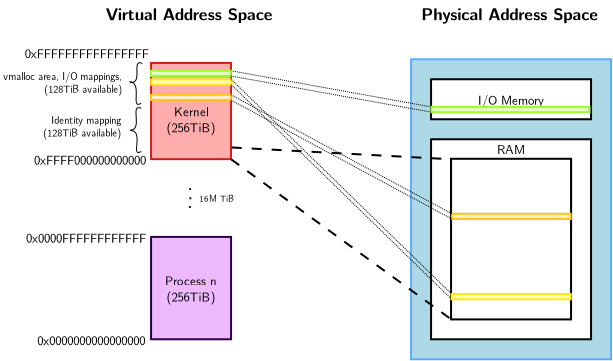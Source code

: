 <?xml version="1.0" encoding="UTF-8"?>
<dia:diagram xmlns:dia="http://www.lysator.liu.se/~alla/dia/">
  <dia:layer name="Arrière-plan" visible="true" connectable="true" active="true">
    <dia:object type="Standard - Box" version="0" id="O0">
      <dia:attribute name="obj_pos">
        <dia:point val="26.242,8.678"/>
      </dia:attribute>
      <dia:attribute name="obj_bb">
        <dia:rectangle val="26.192,8.628;30.292,13.538"/>
      </dia:attribute>
      <dia:attribute name="elem_corner">
        <dia:point val="26.242,8.678"/>
      </dia:attribute>
      <dia:attribute name="elem_width">
        <dia:real val="4"/>
      </dia:attribute>
      <dia:attribute name="elem_height">
        <dia:real val="4.81"/>
      </dia:attribute>
      <dia:attribute name="border_width">
        <dia:real val="0.1"/>
      </dia:attribute>
      <dia:attribute name="border_color">
        <dia:color val="#cc1f1aff"/>
      </dia:attribute>
      <dia:attribute name="inner_color">
        <dia:color val="#ffacacff"/>
      </dia:attribute>
      <dia:attribute name="show_background">
        <dia:boolean val="true"/>
      </dia:attribute>
    </dia:object>
    <dia:object type="Standard - Box" version="0" id="O1">
      <dia:attribute name="obj_pos">
        <dia:point val="26.242,17.377"/>
      </dia:attribute>
      <dia:attribute name="obj_bb">
        <dia:rectangle val="26.192,17.327;30.292,22.545"/>
      </dia:attribute>
      <dia:attribute name="elem_corner">
        <dia:point val="26.242,17.377"/>
      </dia:attribute>
      <dia:attribute name="elem_width">
        <dia:real val="4"/>
      </dia:attribute>
      <dia:attribute name="elem_height">
        <dia:real val="5.118"/>
      </dia:attribute>
      <dia:attribute name="border_width">
        <dia:real val="0.1"/>
      </dia:attribute>
      <dia:attribute name="border_color">
        <dia:color val="#2f004aff"/>
      </dia:attribute>
      <dia:attribute name="inner_color">
        <dia:color val="#efb9ffff"/>
      </dia:attribute>
      <dia:attribute name="show_background">
        <dia:boolean val="true"/>
      </dia:attribute>
    </dia:object>
    <dia:object type="Standard - Text" version="1" id="O2">
      <dia:attribute name="obj_pos">
        <dia:point val="28.242,11.472"/>
      </dia:attribute>
      <dia:attribute name="obj_bb">
        <dia:rectangle val="27.004,10.604;29.479,12.34"/>
      </dia:attribute>
      <dia:attribute name="text">
        <dia:composite type="text">
          <dia:attribute name="string">
            <dia:string>#Kernel
(256TiB)#</dia:string>
          </dia:attribute>
          <dia:attribute name="font">
            <dia:font family="Latin Modern Sans" style="0" name="Courier"/>
          </dia:attribute>
          <dia:attribute name="height">
            <dia:real val="0.8"/>
          </dia:attribute>
          <dia:attribute name="pos">
            <dia:point val="28.242,11.342"/>
          </dia:attribute>
          <dia:attribute name="color">
            <dia:color val="#000000ff"/>
          </dia:attribute>
          <dia:attribute name="alignment">
            <dia:enum val="1"/>
          </dia:attribute>
        </dia:composite>
      </dia:attribute>
      <dia:attribute name="valign">
        <dia:enum val="2"/>
      </dia:attribute>
    </dia:object>
    <dia:object type="Standard - Text" version="1" id="O3">
      <dia:attribute name="obj_pos">
        <dia:point val="26.33,8.643"/>
      </dia:attribute>
      <dia:attribute name="obj_bb">
        <dia:rectangle val="19.663,7.706;26.33,8.643"/>
      </dia:attribute>
      <dia:attribute name="text">
        <dia:composite type="text">
          <dia:attribute name="string">
            <dia:string>#0xFFFFFFFFFFFFFFFF #</dia:string>
          </dia:attribute>
          <dia:attribute name="font">
            <dia:font family="Latin Modern Sans" style="0" name="Courier"/>
          </dia:attribute>
          <dia:attribute name="height">
            <dia:real val="0.8"/>
          </dia:attribute>
          <dia:attribute name="pos">
            <dia:point val="26.33,8.445"/>
          </dia:attribute>
          <dia:attribute name="color">
            <dia:color val="#000000ff"/>
          </dia:attribute>
          <dia:attribute name="alignment">
            <dia:enum val="2"/>
          </dia:attribute>
        </dia:composite>
      </dia:attribute>
      <dia:attribute name="valign">
        <dia:enum val="1"/>
      </dia:attribute>
    </dia:object>
    <dia:object type="Standard - Text" version="1" id="O4">
      <dia:attribute name="obj_pos">
        <dia:point val="25.994,13.495"/>
      </dia:attribute>
      <dia:attribute name="obj_bb">
        <dia:rectangle val="20.079,13.027;25.994,13.964"/>
      </dia:attribute>
      <dia:attribute name="text">
        <dia:composite type="text">
          <dia:attribute name="string">
            <dia:string>#0xFFFF000000000000#</dia:string>
          </dia:attribute>
          <dia:attribute name="font">
            <dia:font family="Latin Modern Sans" style="0" name="Courier"/>
          </dia:attribute>
          <dia:attribute name="height">
            <dia:real val="0.8"/>
          </dia:attribute>
          <dia:attribute name="pos">
            <dia:point val="25.994,13.766"/>
          </dia:attribute>
          <dia:attribute name="color">
            <dia:color val="#000000ff"/>
          </dia:attribute>
          <dia:attribute name="alignment">
            <dia:enum val="2"/>
          </dia:attribute>
        </dia:composite>
      </dia:attribute>
      <dia:attribute name="valign">
        <dia:enum val="2"/>
      </dia:attribute>
    </dia:object>
    <dia:object type="Standard - Text" version="1" id="O5">
      <dia:attribute name="obj_pos">
        <dia:point val="26.15,22.06"/>
      </dia:attribute>
      <dia:attribute name="obj_bb">
        <dia:rectangle val="20.203,22.06;26.15,22.996"/>
      </dia:attribute>
      <dia:attribute name="text">
        <dia:composite type="text">
          <dia:attribute name="string">
            <dia:string>#0x0000000000000000 #</dia:string>
          </dia:attribute>
          <dia:attribute name="font">
            <dia:font family="Latin Modern Sans" style="0" name="Courier"/>
          </dia:attribute>
          <dia:attribute name="height">
            <dia:real val="0.8"/>
          </dia:attribute>
          <dia:attribute name="pos">
            <dia:point val="26.15,22.799"/>
          </dia:attribute>
          <dia:attribute name="color">
            <dia:color val="#000000ff"/>
          </dia:attribute>
          <dia:attribute name="alignment">
            <dia:enum val="2"/>
          </dia:attribute>
        </dia:composite>
      </dia:attribute>
      <dia:attribute name="valign">
        <dia:enum val="0"/>
      </dia:attribute>
    </dia:object>
    <dia:object type="Standard - Text" version="1" id="O6">
      <dia:attribute name="obj_pos">
        <dia:point val="28.242,19.936"/>
      </dia:attribute>
      <dia:attribute name="obj_bb">
        <dia:rectangle val="26.957,19.068;29.527,20.805"/>
      </dia:attribute>
      <dia:attribute name="text">
        <dia:composite type="text">
          <dia:attribute name="string">
            <dia:string>#Process n
(256TiB)#</dia:string>
          </dia:attribute>
          <dia:attribute name="font">
            <dia:font family="Latin Modern Sans" style="0" name="Courier"/>
          </dia:attribute>
          <dia:attribute name="height">
            <dia:real val="0.8"/>
          </dia:attribute>
          <dia:attribute name="pos">
            <dia:point val="28.242,19.807"/>
          </dia:attribute>
          <dia:attribute name="color">
            <dia:color val="#000000ff"/>
          </dia:attribute>
          <dia:attribute name="alignment">
            <dia:enum val="1"/>
          </dia:attribute>
        </dia:composite>
      </dia:attribute>
      <dia:attribute name="valign">
        <dia:enum val="2"/>
      </dia:attribute>
      <dia:connections>
        <dia:connection handle="0" to="O1" connection="8"/>
      </dia:connections>
    </dia:object>
    <dia:object type="Standard - Box" version="0" id="O7">
      <dia:attribute name="obj_pos">
        <dia:point val="39.242,8.495"/>
      </dia:attribute>
      <dia:attribute name="obj_bb">
        <dia:rectangle val="39.192,8.445;49.292,23.546"/>
      </dia:attribute>
      <dia:attribute name="elem_corner">
        <dia:point val="39.242,8.495"/>
      </dia:attribute>
      <dia:attribute name="elem_width">
        <dia:real val="10"/>
      </dia:attribute>
      <dia:attribute name="elem_height">
        <dia:real val="15"/>
      </dia:attribute>
      <dia:attribute name="border_width">
        <dia:real val="0.1"/>
      </dia:attribute>
      <dia:attribute name="border_color">
        <dia:color val="#5cacffff"/>
      </dia:attribute>
      <dia:attribute name="inner_color">
        <dia:color val="#add8e6ff"/>
      </dia:attribute>
      <dia:attribute name="show_background">
        <dia:boolean val="true"/>
      </dia:attribute>
    </dia:object>
    <dia:object type="Standard - Box" version="0" id="O8">
      <dia:attribute name="obj_pos">
        <dia:point val="40.242,9.495"/>
      </dia:attribute>
      <dia:attribute name="obj_bb">
        <dia:rectangle val="40.192,9.445;48.292,11.546"/>
      </dia:attribute>
      <dia:attribute name="elem_corner">
        <dia:point val="40.242,9.495"/>
      </dia:attribute>
      <dia:attribute name="elem_width">
        <dia:real val="8"/>
      </dia:attribute>
      <dia:attribute name="elem_height">
        <dia:real val="2"/>
      </dia:attribute>
      <dia:attribute name="show_background">
        <dia:boolean val="true"/>
      </dia:attribute>
    </dia:object>
    <dia:object type="Standard - Text" version="1" id="O9">
      <dia:attribute name="obj_pos">
        <dia:point val="44.242,10.495"/>
      </dia:attribute>
      <dia:attribute name="obj_bb">
        <dia:rectangle val="42.567,10.027;45.917,10.964"/>
      </dia:attribute>
      <dia:attribute name="text">
        <dia:composite type="text">
          <dia:attribute name="string">
            <dia:string>#I/O Memory#</dia:string>
          </dia:attribute>
          <dia:attribute name="font">
            <dia:font family="Latin Modern Sans" style="0" name="Courier"/>
          </dia:attribute>
          <dia:attribute name="height">
            <dia:real val="0.8"/>
          </dia:attribute>
          <dia:attribute name="pos">
            <dia:point val="44.242,10.766"/>
          </dia:attribute>
          <dia:attribute name="color">
            <dia:color val="#000000ff"/>
          </dia:attribute>
          <dia:attribute name="alignment">
            <dia:enum val="1"/>
          </dia:attribute>
        </dia:composite>
      </dia:attribute>
      <dia:attribute name="valign">
        <dia:enum val="2"/>
      </dia:attribute>
      <dia:connections>
        <dia:connection handle="0" to="O8" connection="8"/>
      </dia:connections>
    </dia:object>
    <dia:object type="Standard - Box" version="0" id="O10">
      <dia:attribute name="obj_pos">
        <dia:point val="40.242,12.495"/>
      </dia:attribute>
      <dia:attribute name="obj_bb">
        <dia:rectangle val="40.192,12.445;48.292,22.546"/>
      </dia:attribute>
      <dia:attribute name="elem_corner">
        <dia:point val="40.242,12.495"/>
      </dia:attribute>
      <dia:attribute name="elem_width">
        <dia:real val="8"/>
      </dia:attribute>
      <dia:attribute name="elem_height">
        <dia:real val="10"/>
      </dia:attribute>
      <dia:attribute name="show_background">
        <dia:boolean val="true"/>
      </dia:attribute>
    </dia:object>
    <dia:object type="Standard - Box" version="0" id="O11">
      <dia:attribute name="obj_pos">
        <dia:point val="41.242,13.495"/>
      </dia:attribute>
      <dia:attribute name="obj_bb">
        <dia:rectangle val="41.192,13.445;47.292,17.079"/>
      </dia:attribute>
      <dia:attribute name="elem_corner">
        <dia:point val="41.242,13.495"/>
      </dia:attribute>
      <dia:attribute name="elem_width">
        <dia:real val="6"/>
      </dia:attribute>
      <dia:attribute name="elem_height">
        <dia:real val="3.533"/>
      </dia:attribute>
      <dia:attribute name="show_background">
        <dia:boolean val="true"/>
      </dia:attribute>
    </dia:object>
    <dia:object type="Standard - Box" version="0" id="O12">
      <dia:attribute name="obj_pos">
        <dia:point val="41.242,13.471"/>
      </dia:attribute>
      <dia:attribute name="obj_bb">
        <dia:rectangle val="41.192,13.421;47.292,21.551"/>
      </dia:attribute>
      <dia:attribute name="elem_corner">
        <dia:point val="41.242,13.471"/>
      </dia:attribute>
      <dia:attribute name="elem_width">
        <dia:real val="6"/>
      </dia:attribute>
      <dia:attribute name="elem_height">
        <dia:real val="8.031"/>
      </dia:attribute>
      <dia:attribute name="show_background">
        <dia:boolean val="true"/>
      </dia:attribute>
    </dia:object>
    <dia:object type="Standard - Text" version="1" id="O13">
      <dia:attribute name="obj_pos">
        <dia:point val="44.242,12.495"/>
      </dia:attribute>
      <dia:attribute name="obj_bb">
        <dia:rectangle val="43.542,12.495;44.942,13.432"/>
      </dia:attribute>
      <dia:attribute name="text">
        <dia:composite type="text">
          <dia:attribute name="string">
            <dia:string>#RAM#</dia:string>
          </dia:attribute>
          <dia:attribute name="font">
            <dia:font family="Latin Modern Sans" style="0" name="Courier"/>
          </dia:attribute>
          <dia:attribute name="height">
            <dia:real val="0.8"/>
          </dia:attribute>
          <dia:attribute name="pos">
            <dia:point val="44.242,13.234"/>
          </dia:attribute>
          <dia:attribute name="color">
            <dia:color val="#000000ff"/>
          </dia:attribute>
          <dia:attribute name="alignment">
            <dia:enum val="1"/>
          </dia:attribute>
        </dia:composite>
      </dia:attribute>
      <dia:attribute name="valign">
        <dia:enum val="0"/>
      </dia:attribute>
      <dia:connections>
        <dia:connection handle="0" to="O10" connection="1"/>
      </dia:connections>
    </dia:object>
    <dia:object type="Standard - Text" version="1" id="O14">
      <dia:attribute name="obj_pos">
        <dia:point val="44.173,6.799"/>
      </dia:attribute>
      <dia:attribute name="obj_bb">
        <dia:rectangle val="39.644,5.587;48.702,6.799"/>
      </dia:attribute>
      <dia:attribute name="text">
        <dia:composite type="text">
          <dia:attribute name="string">
            <dia:string>#Physical Address Space#</dia:string>
          </dia:attribute>
          <dia:attribute name="font">
            <dia:font family="Latin Modern Sans" style="80" name="Courier"/>
          </dia:attribute>
          <dia:attribute name="height">
            <dia:real val="1.058"/>
          </dia:attribute>
          <dia:attribute name="pos">
            <dia:point val="44.173,6.548"/>
          </dia:attribute>
          <dia:attribute name="color">
            <dia:color val="#000000ff"/>
          </dia:attribute>
          <dia:attribute name="alignment">
            <dia:enum val="1"/>
          </dia:attribute>
        </dia:composite>
      </dia:attribute>
      <dia:attribute name="valign">
        <dia:enum val="1"/>
      </dia:attribute>
    </dia:object>
    <dia:object type="Standard - Line" version="0" id="O15">
      <dia:attribute name="obj_pos">
        <dia:point val="30.231,9.067"/>
      </dia:attribute>
      <dia:attribute name="obj_bb">
        <dia:rectangle val="30.202,9.038;40.29,10.908"/>
      </dia:attribute>
      <dia:attribute name="conn_endpoints">
        <dia:point val="30.231,9.067"/>
        <dia:point val="40.261,10.879"/>
      </dia:attribute>
      <dia:attribute name="numcp">
        <dia:int val="1"/>
      </dia:attribute>
      <dia:attribute name="line_width">
        <dia:real val="0.05"/>
      </dia:attribute>
      <dia:attribute name="line_style">
        <dia:enum val="4"/>
      </dia:attribute>
      <dia:attribute name="dashlength">
        <dia:real val="0.5"/>
      </dia:attribute>
      <dia:connections>
        <dia:connection handle="0" to="O20" connection="2"/>
        <dia:connection handle="1" to="O22" connection="0"/>
      </dia:connections>
    </dia:object>
    <dia:object type="Standard - Line" version="0" id="O16">
      <dia:attribute name="obj_pos">
        <dia:point val="30.242,13.495"/>
      </dia:attribute>
      <dia:attribute name="obj_bb">
        <dia:rectangle val="30.172,13.426;41.312,21.565"/>
      </dia:attribute>
      <dia:attribute name="conn_endpoints">
        <dia:point val="30.242,13.495"/>
        <dia:point val="41.242,21.495"/>
      </dia:attribute>
      <dia:attribute name="numcp">
        <dia:int val="1"/>
      </dia:attribute>
      <dia:attribute name="line_style">
        <dia:enum val="1"/>
      </dia:attribute>
      <dia:attribute name="dashlength">
        <dia:real val="0.5"/>
      </dia:attribute>
    </dia:object>
    <dia:object type="Standard - Line" version="0" id="O17">
      <dia:attribute name="obj_pos">
        <dia:point val="30.274,12.905"/>
      </dia:attribute>
      <dia:attribute name="obj_bb">
        <dia:rectangle val="30.221,12.852;41.294,13.548"/>
      </dia:attribute>
      <dia:attribute name="conn_endpoints">
        <dia:point val="30.274,12.905"/>
        <dia:point val="41.242,13.495"/>
      </dia:attribute>
      <dia:attribute name="numcp">
        <dia:int val="1"/>
      </dia:attribute>
      <dia:attribute name="line_style">
        <dia:enum val="1"/>
      </dia:attribute>
      <dia:attribute name="dashlength">
        <dia:real val="0.5"/>
      </dia:attribute>
      <dia:connections>
        <dia:connection handle="1" to="O11" connection="0"/>
      </dia:connections>
    </dia:object>
    <dia:object type="Standard - Text" version="1" id="O18">
      <dia:attribute name="obj_pos">
        <dia:point val="28.146,6.794"/>
      </dia:attribute>
      <dia:attribute name="obj_bb">
        <dia:rectangle val="23.873,5.583;32.418,6.794"/>
      </dia:attribute>
      <dia:attribute name="text">
        <dia:composite type="text">
          <dia:attribute name="string">
            <dia:string>#Virtual Address Space#</dia:string>
          </dia:attribute>
          <dia:attribute name="font">
            <dia:font family="Latin Modern Sans" style="80" name="Courier"/>
          </dia:attribute>
          <dia:attribute name="height">
            <dia:real val="1.058"/>
          </dia:attribute>
          <dia:attribute name="pos">
            <dia:point val="28.146,6.543"/>
          </dia:attribute>
          <dia:attribute name="color">
            <dia:color val="#000000ff"/>
          </dia:attribute>
          <dia:attribute name="alignment">
            <dia:enum val="1"/>
          </dia:attribute>
        </dia:composite>
      </dia:attribute>
      <dia:attribute name="valign">
        <dia:enum val="1"/>
      </dia:attribute>
    </dia:object>
    <dia:object type="Standard - Box" version="0" id="O19">
      <dia:attribute name="obj_pos">
        <dia:point val="26.254,9.503"/>
      </dia:attribute>
      <dia:attribute name="obj_bb">
        <dia:rectangle val="26.204,9.453;30.304,9.816"/>
      </dia:attribute>
      <dia:attribute name="elem_corner">
        <dia:point val="26.254,9.503"/>
      </dia:attribute>
      <dia:attribute name="elem_width">
        <dia:real val="4"/>
      </dia:attribute>
      <dia:attribute name="elem_height">
        <dia:real val="0.263"/>
      </dia:attribute>
      <dia:attribute name="border_width">
        <dia:real val="0.1"/>
      </dia:attribute>
      <dia:attribute name="border_color">
        <dia:color val="#ffeb11ff"/>
      </dia:attribute>
      <dia:attribute name="inner_color">
        <dia:color val="#fffdbbff"/>
      </dia:attribute>
      <dia:attribute name="show_background">
        <dia:boolean val="true"/>
      </dia:attribute>
    </dia:object>
    <dia:object type="Standard - Box" version="0" id="O20">
      <dia:attribute name="obj_pos">
        <dia:point val="26.231,9.067"/>
      </dia:attribute>
      <dia:attribute name="obj_bb">
        <dia:rectangle val="26.181,9.017;30.281,9.38"/>
      </dia:attribute>
      <dia:attribute name="elem_corner">
        <dia:point val="26.231,9.067"/>
      </dia:attribute>
      <dia:attribute name="elem_width">
        <dia:real val="4"/>
      </dia:attribute>
      <dia:attribute name="elem_height">
        <dia:real val="0.263"/>
      </dia:attribute>
      <dia:attribute name="border_width">
        <dia:real val="0.1"/>
      </dia:attribute>
      <dia:attribute name="border_color">
        <dia:color val="#9ffa2fff"/>
      </dia:attribute>
      <dia:attribute name="inner_color">
        <dia:color val="#e4ffc0ff"/>
      </dia:attribute>
      <dia:attribute name="show_background">
        <dia:boolean val="true"/>
      </dia:attribute>
    </dia:object>
    <dia:object type="Standard - Line" version="0" id="O21">
      <dia:attribute name="obj_pos">
        <dia:point val="30.231,9.33"/>
      </dia:attribute>
      <dia:attribute name="obj_bb">
        <dia:rectangle val="30.202,9.301;40.29,11.17"/>
      </dia:attribute>
      <dia:attribute name="conn_endpoints">
        <dia:point val="30.231,9.33"/>
        <dia:point val="40.261,11.141"/>
      </dia:attribute>
      <dia:attribute name="numcp">
        <dia:int val="1"/>
      </dia:attribute>
      <dia:attribute name="line_width">
        <dia:real val="0.05"/>
      </dia:attribute>
      <dia:attribute name="line_style">
        <dia:enum val="4"/>
      </dia:attribute>
      <dia:attribute name="dashlength">
        <dia:real val="0.5"/>
      </dia:attribute>
      <dia:connections>
        <dia:connection handle="0" to="O20" connection="7"/>
        <dia:connection handle="1" to="O22" connection="5"/>
      </dia:connections>
    </dia:object>
    <dia:object type="Standard - Box" version="0" id="O22">
      <dia:attribute name="obj_pos">
        <dia:point val="40.261,10.879"/>
      </dia:attribute>
      <dia:attribute name="obj_bb">
        <dia:rectangle val="40.211,10.829;48.214,11.191"/>
      </dia:attribute>
      <dia:attribute name="elem_corner">
        <dia:point val="40.261,10.879"/>
      </dia:attribute>
      <dia:attribute name="elem_width">
        <dia:real val="7.903"/>
      </dia:attribute>
      <dia:attribute name="elem_height">
        <dia:real val="0.263"/>
      </dia:attribute>
      <dia:attribute name="border_width">
        <dia:real val="0.1"/>
      </dia:attribute>
      <dia:attribute name="border_color">
        <dia:color val="#9ffa2fff"/>
      </dia:attribute>
      <dia:attribute name="inner_color">
        <dia:color val="#e4ffc0ff"/>
      </dia:attribute>
      <dia:attribute name="show_background">
        <dia:boolean val="true"/>
      </dia:attribute>
    </dia:object>
    <dia:object type="Standard - Line" version="0" id="O23">
      <dia:attribute name="obj_pos">
        <dia:point val="30.254,9.503"/>
      </dia:attribute>
      <dia:attribute name="obj_bb">
        <dia:rectangle val="30.218,9.468;41.305,20.267"/>
      </dia:attribute>
      <dia:attribute name="conn_endpoints">
        <dia:point val="30.254,9.503"/>
        <dia:point val="41.27,20.232"/>
      </dia:attribute>
      <dia:attribute name="numcp">
        <dia:int val="1"/>
      </dia:attribute>
      <dia:attribute name="line_width">
        <dia:real val="0.05"/>
      </dia:attribute>
      <dia:attribute name="line_style">
        <dia:enum val="4"/>
      </dia:attribute>
      <dia:attribute name="dashlength">
        <dia:real val="0.5"/>
      </dia:attribute>
      <dia:connections>
        <dia:connection handle="0" to="O19" connection="2"/>
        <dia:connection handle="1" to="O25" connection="0"/>
      </dia:connections>
    </dia:object>
    <dia:object type="Standard - Line" version="0" id="O24">
      <dia:attribute name="obj_pos">
        <dia:point val="30.254,9.766"/>
      </dia:attribute>
      <dia:attribute name="obj_bb">
        <dia:rectangle val="30.218,9.731;41.305,20.53"/>
      </dia:attribute>
      <dia:attribute name="conn_endpoints">
        <dia:point val="30.254,9.766"/>
        <dia:point val="41.27,20.495"/>
      </dia:attribute>
      <dia:attribute name="numcp">
        <dia:int val="1"/>
      </dia:attribute>
      <dia:attribute name="line_width">
        <dia:real val="0.05"/>
      </dia:attribute>
      <dia:attribute name="line_style">
        <dia:enum val="4"/>
      </dia:attribute>
      <dia:attribute name="dashlength">
        <dia:real val="0.5"/>
      </dia:attribute>
      <dia:connections>
        <dia:connection handle="0" to="O19" connection="7"/>
        <dia:connection handle="1" to="O25" connection="5"/>
      </dia:connections>
    </dia:object>
    <dia:object type="Standard - Box" version="0" id="O25">
      <dia:attribute name="obj_pos">
        <dia:point val="41.27,20.232"/>
      </dia:attribute>
      <dia:attribute name="obj_bb">
        <dia:rectangle val="41.22,20.182;47.274,20.545"/>
      </dia:attribute>
      <dia:attribute name="elem_corner">
        <dia:point val="41.27,20.232"/>
      </dia:attribute>
      <dia:attribute name="elem_width">
        <dia:real val="5.954"/>
      </dia:attribute>
      <dia:attribute name="elem_height">
        <dia:real val="0.263"/>
      </dia:attribute>
      <dia:attribute name="border_width">
        <dia:real val="0.1"/>
      </dia:attribute>
      <dia:attribute name="border_color">
        <dia:color val="#ffeb11ff"/>
      </dia:attribute>
      <dia:attribute name="inner_color">
        <dia:color val="#fffdbbff"/>
      </dia:attribute>
      <dia:attribute name="show_background">
        <dia:boolean val="true"/>
      </dia:attribute>
    </dia:object>
    <dia:object type="Standard - Box" version="0" id="O26">
      <dia:attribute name="obj_pos">
        <dia:point val="26.231,10.27"/>
      </dia:attribute>
      <dia:attribute name="obj_bb">
        <dia:rectangle val="26.181,10.22;30.281,10.583"/>
      </dia:attribute>
      <dia:attribute name="elem_corner">
        <dia:point val="26.231,10.27"/>
      </dia:attribute>
      <dia:attribute name="elem_width">
        <dia:real val="4"/>
      </dia:attribute>
      <dia:attribute name="elem_height">
        <dia:real val="0.263"/>
      </dia:attribute>
      <dia:attribute name="border_width">
        <dia:real val="0.1"/>
      </dia:attribute>
      <dia:attribute name="border_color">
        <dia:color val="#ffc31bff"/>
      </dia:attribute>
      <dia:attribute name="inner_color">
        <dia:color val="#ffefc5ff"/>
      </dia:attribute>
      <dia:attribute name="show_background">
        <dia:boolean val="true"/>
      </dia:attribute>
    </dia:object>
    <dia:object type="Standard - Box" version="0" id="O27">
      <dia:attribute name="obj_pos">
        <dia:point val="41.286,16.22"/>
      </dia:attribute>
      <dia:attribute name="obj_bb">
        <dia:rectangle val="41.236,16.17;47.274,16.533"/>
      </dia:attribute>
      <dia:attribute name="elem_corner">
        <dia:point val="41.286,16.22"/>
      </dia:attribute>
      <dia:attribute name="elem_width">
        <dia:real val="5.938"/>
      </dia:attribute>
      <dia:attribute name="elem_height">
        <dia:real val="0.263"/>
      </dia:attribute>
      <dia:attribute name="border_width">
        <dia:real val="0.1"/>
      </dia:attribute>
      <dia:attribute name="border_color">
        <dia:color val="#ffc31bff"/>
      </dia:attribute>
      <dia:attribute name="inner_color">
        <dia:color val="#ffefc5ff"/>
      </dia:attribute>
      <dia:attribute name="show_background">
        <dia:boolean val="true"/>
      </dia:attribute>
    </dia:object>
    <dia:object type="Standard - Line" version="0" id="O28">
      <dia:attribute name="obj_pos">
        <dia:point val="30.231,10.27"/>
      </dia:attribute>
      <dia:attribute name="obj_bb">
        <dia:rectangle val="30.197,10.236;41.32,16.254"/>
      </dia:attribute>
      <dia:attribute name="conn_endpoints">
        <dia:point val="30.231,10.27"/>
        <dia:point val="41.286,16.22"/>
      </dia:attribute>
      <dia:attribute name="numcp">
        <dia:int val="1"/>
      </dia:attribute>
      <dia:attribute name="line_width">
        <dia:real val="0.05"/>
      </dia:attribute>
      <dia:attribute name="line_style">
        <dia:enum val="4"/>
      </dia:attribute>
      <dia:attribute name="dashlength">
        <dia:real val="0.5"/>
      </dia:attribute>
      <dia:connections>
        <dia:connection handle="0" to="O26" connection="2"/>
        <dia:connection handle="1" to="O27" connection="0"/>
      </dia:connections>
    </dia:object>
    <dia:object type="Standard - Line" version="0" id="O29">
      <dia:attribute name="obj_pos">
        <dia:point val="30.231,10.533"/>
      </dia:attribute>
      <dia:attribute name="obj_bb">
        <dia:rectangle val="30.197,10.499;41.32,16.517"/>
      </dia:attribute>
      <dia:attribute name="conn_endpoints">
        <dia:point val="30.231,10.533"/>
        <dia:point val="41.286,16.483"/>
      </dia:attribute>
      <dia:attribute name="numcp">
        <dia:int val="1"/>
      </dia:attribute>
      <dia:attribute name="line_width">
        <dia:real val="0.05"/>
      </dia:attribute>
      <dia:attribute name="line_style">
        <dia:enum val="4"/>
      </dia:attribute>
      <dia:attribute name="dashlength">
        <dia:real val="0.5"/>
      </dia:attribute>
      <dia:connections>
        <dia:connection handle="0" to="O26" connection="7"/>
        <dia:connection handle="1" to="O27" connection="5"/>
      </dia:connections>
    </dia:object>
    <dia:object type="Standard - BezierLine" version="0" id="O30">
      <dia:attribute name="obj_pos">
        <dia:point val="25.812,8.701"/>
      </dia:attribute>
      <dia:attribute name="obj_bb">
        <dia:rectangle val="25.164,8.644;25.845,9.673"/>
      </dia:attribute>
      <dia:attribute name="bez_points">
        <dia:point val="25.812,8.701"/>
        <dia:point val="25.216,8.449"/>
        <dia:point val="25.881,9.756"/>
        <dia:point val="25.193,9.641"/>
      </dia:attribute>
      <dia:attribute name="corner_types">
        <dia:enum val="0"/>
        <dia:enum val="0"/>
      </dia:attribute>
      <dia:attribute name="line_width">
        <dia:real val="0.05"/>
      </dia:attribute>
    </dia:object>
    <dia:object type="Standard - BezierLine" version="0" id="O31">
      <dia:attribute name="obj_pos">
        <dia:point val="25.748,10.695"/>
      </dia:attribute>
      <dia:attribute name="obj_bb">
        <dia:rectangle val="25.129,9.593;25.783,10.775"/>
      </dia:attribute>
      <dia:attribute name="bez_points">
        <dia:point val="25.748,10.695"/>
        <dia:point val="25.175,11.039"/>
        <dia:point val="25.858,9.641"/>
        <dia:point val="25.155,9.619"/>
      </dia:attribute>
      <dia:attribute name="corner_types">
        <dia:enum val="0"/>
        <dia:enum val="0"/>
      </dia:attribute>
      <dia:attribute name="line_width">
        <dia:real val="0.05"/>
      </dia:attribute>
    </dia:object>
    <dia:object type="Standard - BezierLine" version="0" id="O32">
      <dia:attribute name="obj_pos">
        <dia:point val="25.748,10.943"/>
      </dia:attribute>
      <dia:attribute name="obj_bb">
        <dia:rectangle val="25.157,10.887;25.781,12.065"/>
      </dia:attribute>
      <dia:attribute name="bez_points">
        <dia:point val="25.748,10.943"/>
        <dia:point val="25.152,10.691"/>
        <dia:point val="25.87,12.062"/>
        <dia:point val="25.183,12.039"/>
      </dia:attribute>
      <dia:attribute name="corner_types">
        <dia:enum val="0"/>
        <dia:enum val="0"/>
      </dia:attribute>
      <dia:attribute name="line_width">
        <dia:real val="0.05"/>
      </dia:attribute>
    </dia:object>
    <dia:object type="Standard - BezierLine" version="0" id="O33">
      <dia:attribute name="obj_pos">
        <dia:point val="25.753,13.103"/>
      </dia:attribute>
      <dia:attribute name="obj_bb">
        <dia:rectangle val="25.192,12.031;25.787,13.183"/>
      </dia:attribute>
      <dia:attribute name="bez_points">
        <dia:point val="25.753,13.103"/>
        <dia:point val="25.18,13.447"/>
        <dia:point val="25.921,12.079"/>
        <dia:point val="25.218,12.056"/>
      </dia:attribute>
      <dia:attribute name="corner_types">
        <dia:enum val="0"/>
        <dia:enum val="0"/>
      </dia:attribute>
      <dia:attribute name="line_width">
        <dia:real val="0.05"/>
      </dia:attribute>
    </dia:object>
    <dia:object type="Standard - Text" version="1" id="O34">
      <dia:attribute name="obj_pos">
        <dia:point val="24.752,11.824"/>
      </dia:attribute>
      <dia:attribute name="obj_bb">
        <dia:rectangle val="20.79,11.107;24.771,12.541"/>
      </dia:attribute>
      <dia:attribute name="text">
        <dia:composite type="text">
          <dia:attribute name="string">
            <dia:string>#Identity mapping
(128TiB available)#</dia:string>
          </dia:attribute>
          <dia:attribute name="font">
            <dia:font family="Latin Modern Sans" style="0" name="Courier"/>
          </dia:attribute>
          <dia:attribute name="height">
            <dia:real val="0.635"/>
          </dia:attribute>
          <dia:attribute name="pos">
            <dia:point val="24.752,11.712"/>
          </dia:attribute>
          <dia:attribute name="color">
            <dia:color val="#000000ff"/>
          </dia:attribute>
          <dia:attribute name="alignment">
            <dia:enum val="2"/>
          </dia:attribute>
        </dia:composite>
      </dia:attribute>
      <dia:attribute name="valign">
        <dia:enum val="2"/>
      </dia:attribute>
    </dia:object>
    <dia:object type="Standard - Text" version="1" id="O35">
      <dia:attribute name="obj_pos">
        <dia:point val="24.799,9.633"/>
      </dia:attribute>
      <dia:attribute name="obj_bb">
        <dia:rectangle val="18.739,8.944;24.799,10.322"/>
      </dia:attribute>
      <dia:attribute name="text">
        <dia:composite type="text">
          <dia:attribute name="string">
            <dia:string>#vmalloc area, I/O mappings,
(128TiB available)#</dia:string>
          </dia:attribute>
          <dia:attribute name="font">
            <dia:font family="Latin Modern Sans" style="0" name="Courier"/>
          </dia:attribute>
          <dia:attribute name="height">
            <dia:real val="0.635"/>
          </dia:attribute>
          <dia:attribute name="pos">
            <dia:point val="24.799,9.531"/>
          </dia:attribute>
          <dia:attribute name="color">
            <dia:color val="#000000ff"/>
          </dia:attribute>
          <dia:attribute name="alignment">
            <dia:enum val="2"/>
          </dia:attribute>
        </dia:composite>
      </dia:attribute>
      <dia:attribute name="valign">
        <dia:enum val="2"/>
      </dia:attribute>
    </dia:object>
    <dia:object type="Standard - Text" version="1" id="O36">
      <dia:attribute name="obj_pos">
        <dia:point val="25.991,17.4"/>
      </dia:attribute>
      <dia:attribute name="obj_bb">
        <dia:rectangle val="19.715,16.932;25.991,17.868"/>
      </dia:attribute>
      <dia:attribute name="text">
        <dia:composite type="text">
          <dia:attribute name="string">
            <dia:string>#0x0000FFFFFFFFFFFF#</dia:string>
          </dia:attribute>
          <dia:attribute name="font">
            <dia:font family="Latin Modern Sans" style="0" name="Courier"/>
          </dia:attribute>
          <dia:attribute name="height">
            <dia:real val="0.8"/>
          </dia:attribute>
          <dia:attribute name="pos">
            <dia:point val="25.991,17.67"/>
          </dia:attribute>
          <dia:attribute name="color">
            <dia:color val="#000000ff"/>
          </dia:attribute>
          <dia:attribute name="alignment">
            <dia:enum val="2"/>
          </dia:attribute>
        </dia:composite>
      </dia:attribute>
      <dia:attribute name="valign">
        <dia:enum val="2"/>
      </dia:attribute>
    </dia:object>
    <dia:object type="Standard - Text" version="1" id="O37">
      <dia:attribute name="obj_pos">
        <dia:point val="28.342,14.554"/>
      </dia:attribute>
      <dia:attribute name="obj_bb">
        <dia:rectangle val="28.027,13.728;28.342,15.38"/>
      </dia:attribute>
      <dia:attribute name="text">
        <dia:composite type="text">
          <dia:attribute name="string">
            <dia:string>#.#</dia:string>
          </dia:attribute>
          <dia:attribute name="font">
            <dia:font family="Latin Modern Sans" style="0" name="Courier"/>
          </dia:attribute>
          <dia:attribute name="height">
            <dia:real val="1.411"/>
          </dia:attribute>
          <dia:attribute name="pos">
            <dia:point val="28.342,15.031"/>
          </dia:attribute>
          <dia:attribute name="color">
            <dia:color val="#000000ff"/>
          </dia:attribute>
          <dia:attribute name="alignment">
            <dia:enum val="2"/>
          </dia:attribute>
        </dia:composite>
      </dia:attribute>
      <dia:attribute name="valign">
        <dia:enum val="2"/>
      </dia:attribute>
    </dia:object>
    <dia:object type="Standard - Text" version="1" id="O38">
      <dia:attribute name="obj_pos">
        <dia:point val="28.346,15.018"/>
      </dia:attribute>
      <dia:attribute name="obj_bb">
        <dia:rectangle val="28.03,14.192;28.346,15.843"/>
      </dia:attribute>
      <dia:attribute name="text">
        <dia:composite type="text">
          <dia:attribute name="string">
            <dia:string>#.#</dia:string>
          </dia:attribute>
          <dia:attribute name="font">
            <dia:font family="Latin Modern Sans" style="0" name="Courier"/>
          </dia:attribute>
          <dia:attribute name="height">
            <dia:real val="1.411"/>
          </dia:attribute>
          <dia:attribute name="pos">
            <dia:point val="28.346,15.495"/>
          </dia:attribute>
          <dia:attribute name="color">
            <dia:color val="#000000ff"/>
          </dia:attribute>
          <dia:attribute name="alignment">
            <dia:enum val="2"/>
          </dia:attribute>
        </dia:composite>
      </dia:attribute>
      <dia:attribute name="valign">
        <dia:enum val="2"/>
      </dia:attribute>
    </dia:object>
    <dia:object type="Standard - Text" version="1" id="O39">
      <dia:attribute name="obj_pos">
        <dia:point val="28.33,15.456"/>
      </dia:attribute>
      <dia:attribute name="obj_bb">
        <dia:rectangle val="28.015,14.63;28.33,16.282"/>
      </dia:attribute>
      <dia:attribute name="text">
        <dia:composite type="text">
          <dia:attribute name="string">
            <dia:string>#.#</dia:string>
          </dia:attribute>
          <dia:attribute name="font">
            <dia:font family="Latin Modern Sans" style="0" name="Courier"/>
          </dia:attribute>
          <dia:attribute name="height">
            <dia:real val="1.411"/>
          </dia:attribute>
          <dia:attribute name="pos">
            <dia:point val="28.33,15.933"/>
          </dia:attribute>
          <dia:attribute name="color">
            <dia:color val="#000000ff"/>
          </dia:attribute>
          <dia:attribute name="alignment">
            <dia:enum val="2"/>
          </dia:attribute>
        </dia:composite>
      </dia:attribute>
      <dia:attribute name="valign">
        <dia:enum val="2"/>
      </dia:attribute>
    </dia:object>
    <dia:object type="Standard - Text" version="1" id="O40">
      <dia:attribute name="obj_pos">
        <dia:point val="29.51,15.431"/>
      </dia:attribute>
      <dia:attribute name="obj_bb">
        <dia:rectangle val="28.655,15.101;30.365,15.761"/>
      </dia:attribute>
      <dia:attribute name="text">
        <dia:composite type="text">
          <dia:attribute name="string">
            <dia:string>#16M TiB#</dia:string>
          </dia:attribute>
          <dia:attribute name="font">
            <dia:font family="Latin Modern Sans" style="0" name="Courier"/>
          </dia:attribute>
          <dia:attribute name="height">
            <dia:real val="0.564"/>
          </dia:attribute>
          <dia:attribute name="pos">
            <dia:point val="29.51,15.622"/>
          </dia:attribute>
          <dia:attribute name="color">
            <dia:color val="#000000ff"/>
          </dia:attribute>
          <dia:attribute name="alignment">
            <dia:enum val="1"/>
          </dia:attribute>
        </dia:composite>
      </dia:attribute>
      <dia:attribute name="valign">
        <dia:enum val="2"/>
      </dia:attribute>
    </dia:object>
  </dia:layer>
</dia:diagram>
